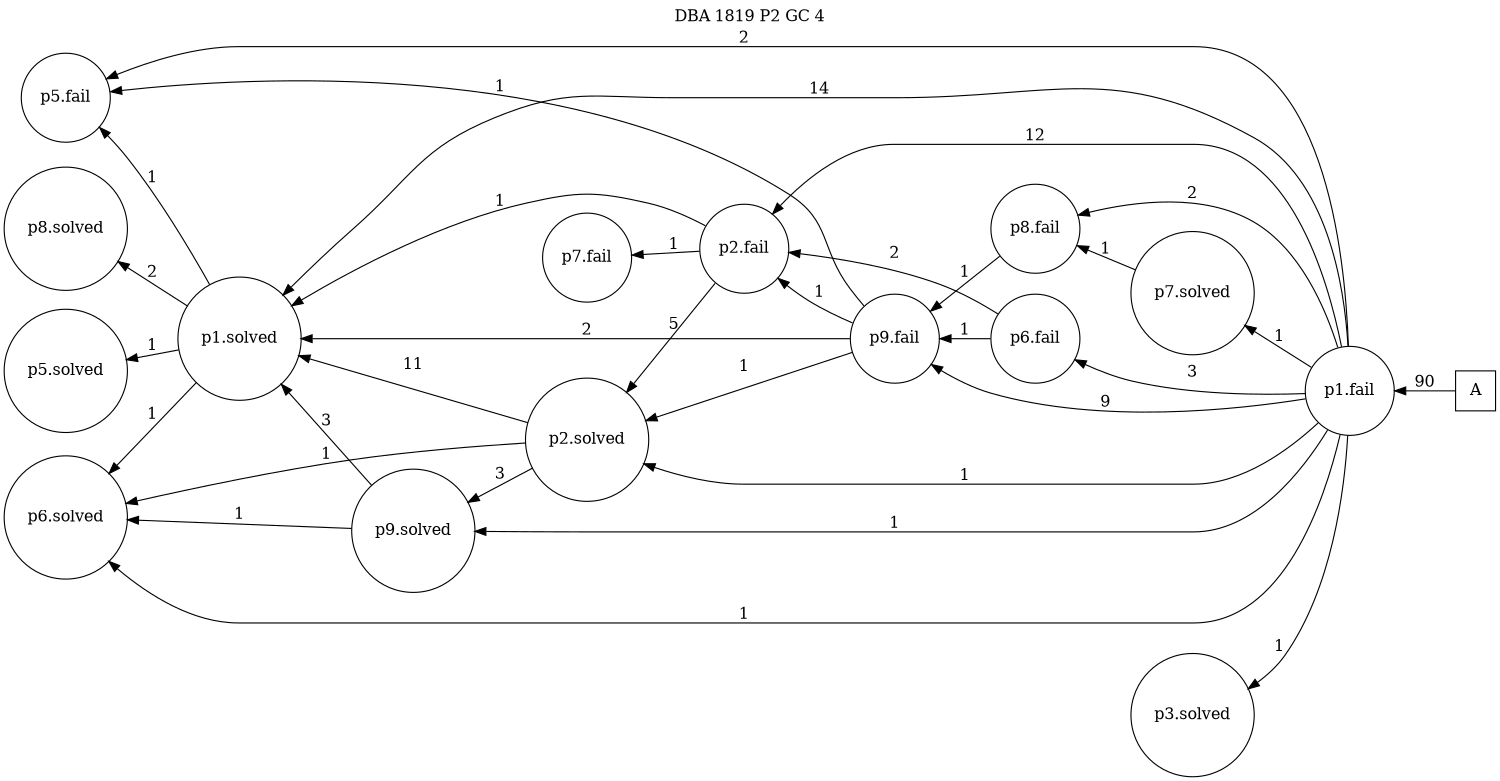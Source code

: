digraph DBA_1819_P2_GC_4 {
labelloc="tl"
label= " DBA 1819 P2 GC 4 "
rankdir="RL";
graph [ size=" 10 , 10 !"]

"A" [shape="square" label="A"]
"p1.fail" [shape="circle" label="p1.fail"]
"p2.fail" [shape="circle" label="p2.fail"]
"p9.fail" [shape="circle" label="p9.fail"]
"p6.fail" [shape="circle" label="p6.fail"]
"p7.fail" [shape="circle" label="p7.fail"]
"p5.fail" [shape="circle" label="p5.fail"]
"p8.fail" [shape="circle" label="p8.fail"]
"p2.solved" [shape="circle" label="p2.solved"]
"p1.solved" [shape="circle" label="p1.solved"]
"p6.solved" [shape="circle" label="p6.solved"]
"p9.solved" [shape="circle" label="p9.solved"]
"p5.solved" [shape="circle" label="p5.solved"]
"p7.solved" [shape="circle" label="p7.solved"]
"p8.solved" [shape="circle" label="p8.solved"]
"p3.solved" [shape="circle" label="p3.solved"]
"A" -> "p1.fail" [ label=90]
"p1.fail" -> "p2.fail" [ label=12]
"p1.fail" -> "p9.fail" [ label=9]
"p1.fail" -> "p6.fail" [ label=3]
"p1.fail" -> "p5.fail" [ label=2]
"p1.fail" -> "p8.fail" [ label=2]
"p1.fail" -> "p2.solved" [ label=1]
"p1.fail" -> "p1.solved" [ label=14]
"p1.fail" -> "p6.solved" [ label=1]
"p1.fail" -> "p9.solved" [ label=1]
"p1.fail" -> "p7.solved" [ label=1]
"p1.fail" -> "p3.solved" [ label=1]
"p2.fail" -> "p7.fail" [ label=1]
"p2.fail" -> "p2.solved" [ label=5]
"p2.fail" -> "p1.solved" [ label=1]
"p9.fail" -> "p2.fail" [ label=1]
"p9.fail" -> "p5.fail" [ label=1]
"p9.fail" -> "p2.solved" [ label=1]
"p9.fail" -> "p1.solved" [ label=2]
"p6.fail" -> "p2.fail" [ label=2]
"p6.fail" -> "p9.fail" [ label=1]
"p8.fail" -> "p9.fail" [ label=1]
"p2.solved" -> "p1.solved" [ label=11]
"p2.solved" -> "p6.solved" [ label=1]
"p2.solved" -> "p9.solved" [ label=3]
"p1.solved" -> "p5.fail" [ label=1]
"p1.solved" -> "p6.solved" [ label=1]
"p1.solved" -> "p5.solved" [ label=1]
"p1.solved" -> "p8.solved" [ label=2]
"p9.solved" -> "p1.solved" [ label=3]
"p9.solved" -> "p6.solved" [ label=1]
"p7.solved" -> "p8.fail" [ label=1]
}
